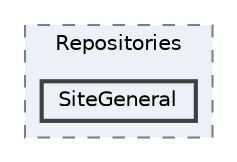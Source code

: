 digraph "app/Repositories/SiteGeneral"
{
 // LATEX_PDF_SIZE
  bgcolor="transparent";
  edge [fontname=Helvetica,fontsize=10,labelfontname=Helvetica,labelfontsize=10];
  node [fontname=Helvetica,fontsize=10,shape=box,height=0.2,width=0.4];
  compound=true
  subgraph clusterdir_19ce3a9874efe8b4891899d3a87d33ca {
    graph [ bgcolor="#edf0f7", pencolor="grey50", label="Repositories", fontname=Helvetica,fontsize=10 style="filled,dashed", URL="dir_19ce3a9874efe8b4891899d3a87d33ca.html",tooltip=""]
  dir_101326674f1d3b1fc061ed3f11ca38d1 [label="SiteGeneral", fillcolor="#edf0f7", color="grey25", style="filled,bold", URL="dir_101326674f1d3b1fc061ed3f11ca38d1.html",tooltip=""];
  }
}
